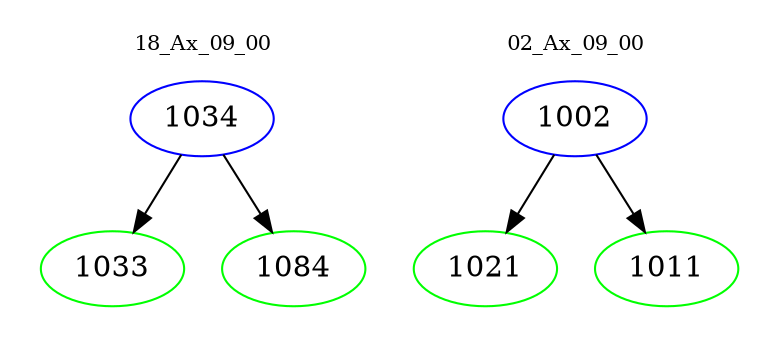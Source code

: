 digraph{
subgraph cluster_0 {
color = white
label = "18_Ax_09_00";
fontsize=10;
T0_1034 [label="1034", color="blue"]
T0_1034 -> T0_1033 [color="black"]
T0_1033 [label="1033", color="green"]
T0_1034 -> T0_1084 [color="black"]
T0_1084 [label="1084", color="green"]
}
subgraph cluster_1 {
color = white
label = "02_Ax_09_00";
fontsize=10;
T1_1002 [label="1002", color="blue"]
T1_1002 -> T1_1021 [color="black"]
T1_1021 [label="1021", color="green"]
T1_1002 -> T1_1011 [color="black"]
T1_1011 [label="1011", color="green"]
}
}
